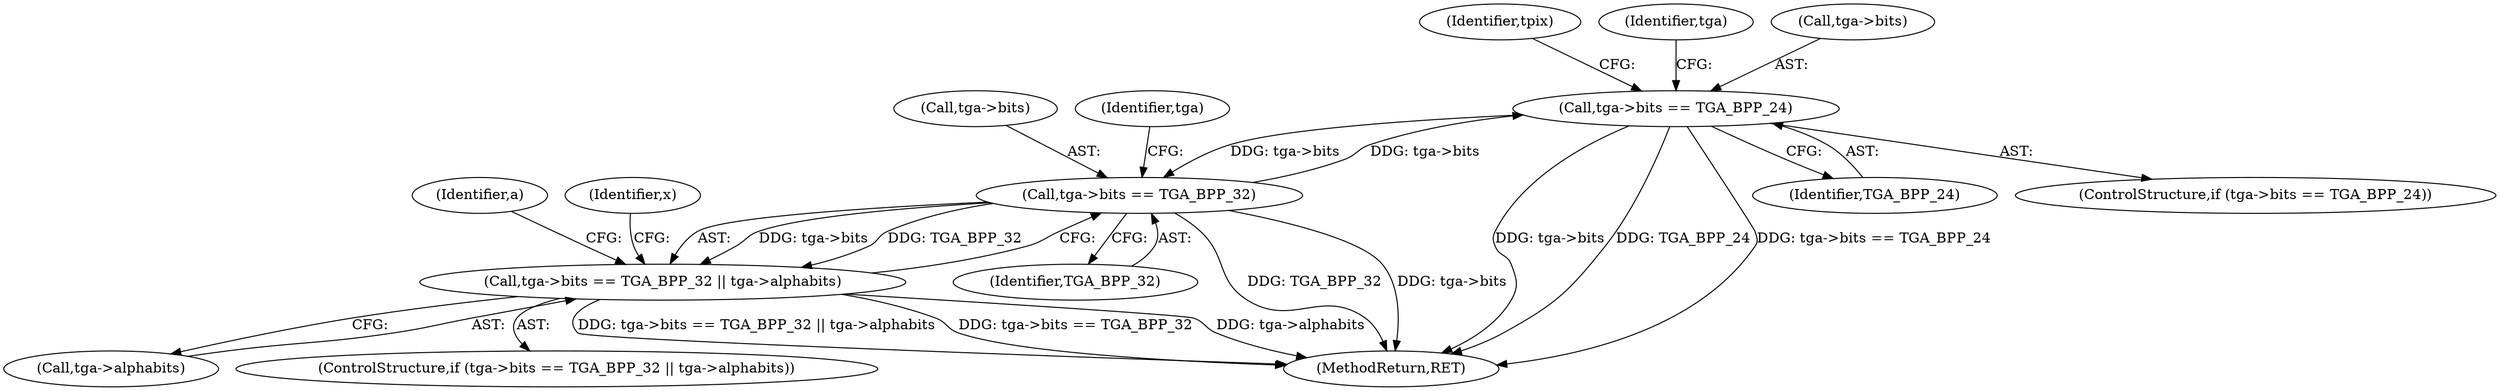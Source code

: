 digraph "0_libgd_10ef1dca63d62433fda13309b4a228782db823f7@pointer" {
"1000241" [label="(Call,tga->bits == TGA_BPP_24)"];
"1000276" [label="(Call,tga->bits == TGA_BPP_32)"];
"1000241" [label="(Call,tga->bits == TGA_BPP_24)"];
"1000275" [label="(Call,tga->bits == TGA_BPP_32 || tga->alphabits)"];
"1000281" [label="(Call,tga->alphabits)"];
"1000287" [label="(Identifier,a)"];
"1000236" [label="(Identifier,x)"];
"1000241" [label="(Call,tga->bits == TGA_BPP_24)"];
"1000249" [label="(Identifier,tpix)"];
"1000275" [label="(Call,tga->bits == TGA_BPP_32 || tga->alphabits)"];
"1000280" [label="(Identifier,TGA_BPP_32)"];
"1000278" [label="(Identifier,tga)"];
"1000357" [label="(MethodReturn,RET)"];
"1000245" [label="(Identifier,TGA_BPP_24)"];
"1000240" [label="(ControlStructure,if (tga->bits == TGA_BPP_24))"];
"1000277" [label="(Call,tga->bits)"];
"1000282" [label="(Identifier,tga)"];
"1000276" [label="(Call,tga->bits == TGA_BPP_32)"];
"1000274" [label="(ControlStructure,if (tga->bits == TGA_BPP_32 || tga->alphabits))"];
"1000242" [label="(Call,tga->bits)"];
"1000241" -> "1000240"  [label="AST: "];
"1000241" -> "1000245"  [label="CFG: "];
"1000242" -> "1000241"  [label="AST: "];
"1000245" -> "1000241"  [label="AST: "];
"1000249" -> "1000241"  [label="CFG: "];
"1000278" -> "1000241"  [label="CFG: "];
"1000241" -> "1000357"  [label="DDG: tga->bits"];
"1000241" -> "1000357"  [label="DDG: TGA_BPP_24"];
"1000241" -> "1000357"  [label="DDG: tga->bits == TGA_BPP_24"];
"1000276" -> "1000241"  [label="DDG: tga->bits"];
"1000241" -> "1000276"  [label="DDG: tga->bits"];
"1000276" -> "1000275"  [label="AST: "];
"1000276" -> "1000280"  [label="CFG: "];
"1000277" -> "1000276"  [label="AST: "];
"1000280" -> "1000276"  [label="AST: "];
"1000282" -> "1000276"  [label="CFG: "];
"1000275" -> "1000276"  [label="CFG: "];
"1000276" -> "1000357"  [label="DDG: TGA_BPP_32"];
"1000276" -> "1000357"  [label="DDG: tga->bits"];
"1000276" -> "1000275"  [label="DDG: tga->bits"];
"1000276" -> "1000275"  [label="DDG: TGA_BPP_32"];
"1000275" -> "1000274"  [label="AST: "];
"1000275" -> "1000281"  [label="CFG: "];
"1000281" -> "1000275"  [label="AST: "];
"1000287" -> "1000275"  [label="CFG: "];
"1000236" -> "1000275"  [label="CFG: "];
"1000275" -> "1000357"  [label="DDG: tga->bits == TGA_BPP_32 || tga->alphabits"];
"1000275" -> "1000357"  [label="DDG: tga->bits == TGA_BPP_32"];
"1000275" -> "1000357"  [label="DDG: tga->alphabits"];
}

